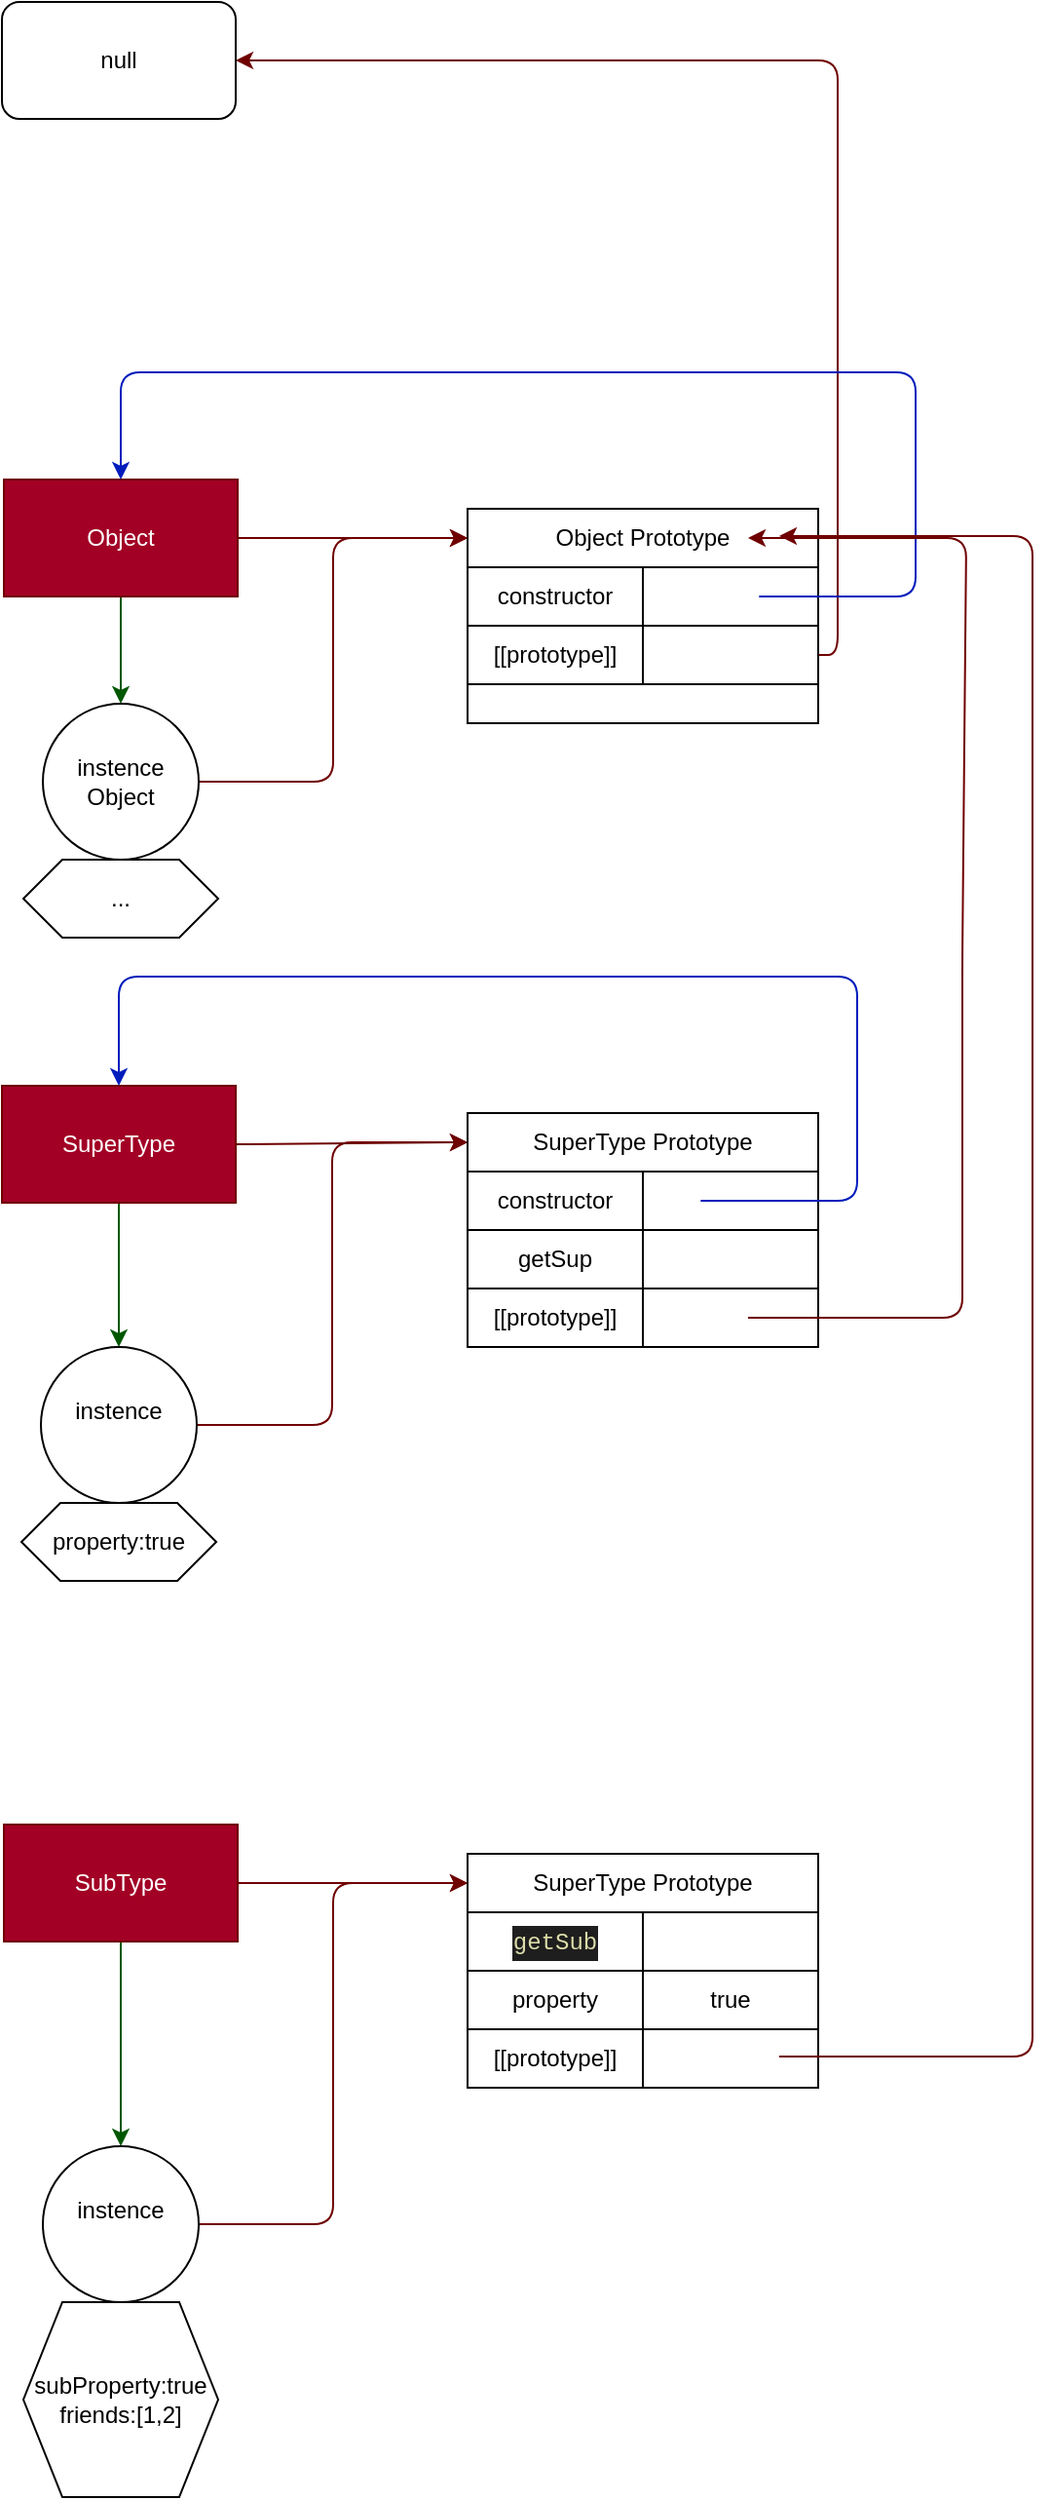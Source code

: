 <mxfile>
    <diagram id="FItG0Xs6NeKfR3I--TWj" name="第 1 页">
        <mxGraphModel dx="1131" dy="1754" grid="1" gridSize="10" guides="1" tooltips="1" connect="1" arrows="1" fold="1" page="1" pageScale="1" pageWidth="827" pageHeight="1169" math="0" shadow="0">
            <root>
                <mxCell id="0"/>
                <mxCell id="1" parent="0"/>
                <mxCell id="27" style="edgeStyle=none;html=1;exitX=1;exitY=0.5;exitDx=0;exitDy=0;entryX=0;entryY=0.5;entryDx=0;entryDy=0;fillColor=#a20025;strokeColor=#6F0000;" parent="1" source="2" target="5" edge="1">
                    <mxGeometry relative="1" as="geometry"/>
                </mxCell>
                <mxCell id="36" style="edgeStyle=orthogonalEdgeStyle;html=1;exitX=0.5;exitY=1;exitDx=0;exitDy=0;entryX=0.5;entryY=0;entryDx=0;entryDy=0;fillColor=#008a00;strokeColor=#005700;" parent="1" source="2" target="35" edge="1">
                    <mxGeometry relative="1" as="geometry"/>
                </mxCell>
                <mxCell id="2" value="SuperType" style="rounded=0;whiteSpace=wrap;html=1;fillColor=#a20025;fontColor=#ffffff;strokeColor=#6F0000;" parent="1" vertex="1">
                    <mxGeometry x="121" y="256" width="120" height="60" as="geometry"/>
                </mxCell>
                <mxCell id="4" value="" style="rounded=0;whiteSpace=wrap;html=1;" parent="1" vertex="1">
                    <mxGeometry x="360" y="270" width="180" height="120" as="geometry"/>
                </mxCell>
                <mxCell id="5" value="SuperType Prototype" style="rounded=0;whiteSpace=wrap;html=1;" parent="1" vertex="1">
                    <mxGeometry x="360" y="270" width="180" height="30" as="geometry"/>
                </mxCell>
                <mxCell id="6" value="" style="rounded=0;whiteSpace=wrap;html=1;" parent="1" vertex="1">
                    <mxGeometry x="360" y="300" width="180" height="30" as="geometry"/>
                </mxCell>
                <mxCell id="7" value="constructor" style="rounded=0;whiteSpace=wrap;html=1;" parent="1" vertex="1">
                    <mxGeometry x="360" y="300" width="90" height="30" as="geometry"/>
                </mxCell>
                <mxCell id="9" value="" style="endArrow=classic;html=1;entryX=0.5;entryY=0;entryDx=0;entryDy=0;fillColor=#0050ef;strokeColor=#001DBC;" parent="1" target="2" edge="1">
                    <mxGeometry width="50" height="50" relative="1" as="geometry">
                        <mxPoint x="479.667" y="315" as="sourcePoint"/>
                        <mxPoint x="513" y="285" as="targetPoint"/>
                        <Array as="points">
                            <mxPoint x="560" y="315"/>
                            <mxPoint x="560" y="250"/>
                            <mxPoint x="560" y="200"/>
                            <mxPoint x="181" y="200"/>
                        </Array>
                    </mxGeometry>
                </mxCell>
                <mxCell id="15" value="" style="rounded=0;whiteSpace=wrap;html=1;" parent="1" vertex="1">
                    <mxGeometry x="450" y="330" width="90" height="30" as="geometry"/>
                </mxCell>
                <mxCell id="16" value="getSup" style="rounded=0;whiteSpace=wrap;html=1;" parent="1" vertex="1">
                    <mxGeometry x="360" y="330" width="90" height="30" as="geometry"/>
                </mxCell>
                <mxCell id="28" style="edgeStyle=none;html=1;exitX=1;exitY=0.5;exitDx=0;exitDy=0;entryX=0;entryY=0.5;entryDx=0;entryDy=0;fillColor=#a20025;strokeColor=#6F0000;" parent="1" source="18" target="20" edge="1">
                    <mxGeometry relative="1" as="geometry"/>
                </mxCell>
                <mxCell id="34" style="edgeStyle=orthogonalEdgeStyle;html=1;exitX=0.5;exitY=1;exitDx=0;exitDy=0;entryX=0.5;entryY=0;entryDx=0;entryDy=0;fillColor=#008a00;strokeColor=#005700;" parent="1" source="18" target="32" edge="1">
                    <mxGeometry relative="1" as="geometry"/>
                </mxCell>
                <mxCell id="18" value="Object" style="rounded=0;whiteSpace=wrap;html=1;fillColor=#a20025;fontColor=#ffffff;strokeColor=#6F0000;" parent="1" vertex="1">
                    <mxGeometry x="122" y="-55" width="120" height="60" as="geometry"/>
                </mxCell>
                <mxCell id="19" value="" style="rounded=0;whiteSpace=wrap;html=1;" parent="1" vertex="1">
                    <mxGeometry x="360" y="-40" width="180" height="110" as="geometry"/>
                </mxCell>
                <mxCell id="20" value="Object Prototype" style="rounded=0;whiteSpace=wrap;html=1;" parent="1" vertex="1">
                    <mxGeometry x="360" y="-40" width="180" height="30" as="geometry"/>
                </mxCell>
                <mxCell id="21" value="" style="rounded=0;whiteSpace=wrap;html=1;" parent="1" vertex="1">
                    <mxGeometry x="360" y="-10" width="180" height="30" as="geometry"/>
                </mxCell>
                <mxCell id="22" value="constructor" style="rounded=0;whiteSpace=wrap;html=1;" parent="1" vertex="1">
                    <mxGeometry x="360" y="-10" width="90" height="30" as="geometry"/>
                </mxCell>
                <mxCell id="31" style="edgeStyle=orthogonalEdgeStyle;html=1;exitX=1;exitY=0.5;exitDx=0;exitDy=0;entryX=1;entryY=0.5;entryDx=0;entryDy=0;fillColor=#a20025;strokeColor=#6F0000;" parent="1" source="23" target="30" edge="1">
                    <mxGeometry relative="1" as="geometry">
                        <Array as="points">
                            <mxPoint x="550" y="35"/>
                            <mxPoint x="550" y="-270"/>
                        </Array>
                    </mxGeometry>
                </mxCell>
                <mxCell id="23" value="" style="rounded=0;whiteSpace=wrap;html=1;" parent="1" vertex="1">
                    <mxGeometry x="450" y="20" width="90" height="30" as="geometry"/>
                </mxCell>
                <mxCell id="24" value="[[prototype]]" style="rounded=0;whiteSpace=wrap;html=1;" parent="1" vertex="1">
                    <mxGeometry x="360" y="20" width="90" height="30" as="geometry"/>
                </mxCell>
                <mxCell id="26" value="" style="endArrow=classic;html=1;entryX=0.5;entryY=0;entryDx=0;entryDy=0;fillColor=#0050ef;strokeColor=#001DBC;" parent="1" target="18" edge="1">
                    <mxGeometry width="50" height="50" relative="1" as="geometry">
                        <mxPoint x="509.667" y="5" as="sourcePoint"/>
                        <mxPoint x="200" y="-40" as="targetPoint"/>
                        <Array as="points">
                            <mxPoint x="590" y="5"/>
                            <mxPoint x="590" y="-60"/>
                            <mxPoint x="590" y="-110"/>
                            <mxPoint x="182" y="-110"/>
                        </Array>
                    </mxGeometry>
                </mxCell>
                <mxCell id="30" value="null" style="rounded=1;whiteSpace=wrap;html=1;" parent="1" vertex="1">
                    <mxGeometry x="121" y="-300" width="120" height="60" as="geometry"/>
                </mxCell>
                <mxCell id="33" style="edgeStyle=orthogonalEdgeStyle;html=1;exitX=1;exitY=0.5;exitDx=0;exitDy=0;entryX=0;entryY=0.5;entryDx=0;entryDy=0;fillColor=#a20025;strokeColor=#6F0000;" parent="1" source="32" target="20" edge="1">
                    <mxGeometry relative="1" as="geometry"/>
                </mxCell>
                <mxCell id="32" value="instence&lt;br&gt;Object" style="ellipse;whiteSpace=wrap;html=1;aspect=fixed;" parent="1" vertex="1">
                    <mxGeometry x="142" y="60" width="80" height="80" as="geometry"/>
                </mxCell>
                <mxCell id="37" style="edgeStyle=orthogonalEdgeStyle;html=1;exitX=1;exitY=0.5;exitDx=0;exitDy=0;entryX=0;entryY=0.5;entryDx=0;entryDy=0;fillColor=#a20025;strokeColor=#6F0000;" parent="1" source="35" target="5" edge="1">
                    <mxGeometry relative="1" as="geometry"/>
                </mxCell>
                <mxCell id="35" value="instence&lt;br&gt;&lt;span style=&quot;color: rgba(0, 0, 0, 0); font-family: monospace; font-size: 0px; text-align: start;&quot;&gt;%3CmxGraphModel%3E%3Croot%3E%3CmxCell%20id%3D%220%22%2F%3E%3CmxCell%20id%3D%221%22%20parent%3D%220%22%2F%3E%3CmxCell%20id%3D%222%22%20value%3D%22instence%26lt%3Bbr%26gt%3BObject%22%20style%3D%22ellipse%3BwhiteSpace%3Dwrap%3Bhtml%3D1%3Baspect%3Dfixed%3B%22%20vertex%3D%221%22%20parent%3D%221%22%3E%3CmxGeometry%20x%3D%22142%22%20y%3D%2260%22%20width%3D%2280%22%20height%3D%2280%22%20as%3D%22geometry%22%2F%3E%3C%2FmxCell%3E%3C%2Froot%3E%3C%2FmxGraphModel%3E&lt;/span&gt;&lt;span style=&quot;color: rgb(255, 255, 255);&quot;&gt;SuperType&lt;/span&gt;" style="ellipse;whiteSpace=wrap;html=1;aspect=fixed;" parent="1" vertex="1">
                    <mxGeometry x="141" y="390" width="80" height="80" as="geometry"/>
                </mxCell>
                <mxCell id="38" value="..." style="shape=hexagon;perimeter=hexagonPerimeter2;whiteSpace=wrap;html=1;fixedSize=1;" parent="1" vertex="1">
                    <mxGeometry x="132" y="140" width="100" height="40" as="geometry"/>
                </mxCell>
                <mxCell id="39" value="property:true" style="shape=hexagon;perimeter=hexagonPerimeter2;whiteSpace=wrap;html=1;fixedSize=1;" parent="1" vertex="1">
                    <mxGeometry x="131" y="470" width="100" height="40" as="geometry"/>
                </mxCell>
                <mxCell id="48" style="edgeStyle=orthogonalEdgeStyle;html=1;entryX=0;entryY=0.5;entryDx=0;entryDy=0;fillColor=#a20025;strokeColor=#6F0000;" parent="1" source="40" target="42" edge="1">
                    <mxGeometry relative="1" as="geometry"/>
                </mxCell>
                <mxCell id="58" style="edgeStyle=orthogonalEdgeStyle;html=1;fillColor=#008a00;strokeColor=#005700;" parent="1" source="40" target="55" edge="1">
                    <mxGeometry relative="1" as="geometry"/>
                </mxCell>
                <mxCell id="40" value="SubType" style="rounded=0;whiteSpace=wrap;html=1;fillColor=#a20025;fontColor=#ffffff;strokeColor=#6F0000;" parent="1" vertex="1">
                    <mxGeometry x="122" y="635" width="120" height="60" as="geometry"/>
                </mxCell>
                <mxCell id="41" value="" style="rounded=0;whiteSpace=wrap;html=1;" parent="1" vertex="1">
                    <mxGeometry x="360" y="650" width="180" height="120" as="geometry"/>
                </mxCell>
                <mxCell id="42" value="SuperType Prototype" style="rounded=0;whiteSpace=wrap;html=1;" parent="1" vertex="1">
                    <mxGeometry x="360" y="650" width="180" height="30" as="geometry"/>
                </mxCell>
                <mxCell id="44" value="&lt;div style=&quot;background-color: rgb(30, 30, 30); font-family: Menlo, Monaco, &amp;quot;Courier New&amp;quot;, monospace; line-height: 18px;&quot;&gt;&lt;font color=&quot;#dcdcaa&quot;&gt;getSub&lt;/font&gt;&lt;/div&gt;" style="rounded=0;whiteSpace=wrap;html=1;" parent="1" vertex="1">
                    <mxGeometry x="360" y="680" width="90" height="30" as="geometry"/>
                </mxCell>
                <mxCell id="45" value="true" style="rounded=0;whiteSpace=wrap;html=1;" parent="1" vertex="1">
                    <mxGeometry x="450" y="710" width="90" height="30" as="geometry"/>
                </mxCell>
                <mxCell id="46" value="[[prototype]]" style="rounded=0;whiteSpace=wrap;html=1;" parent="1" vertex="1">
                    <mxGeometry x="360" y="740" width="90" height="30" as="geometry"/>
                </mxCell>
                <mxCell id="53" value="" style="rounded=0;whiteSpace=wrap;html=1;" parent="1" vertex="1">
                    <mxGeometry x="450" y="360" width="90" height="30" as="geometry"/>
                </mxCell>
                <mxCell id="54" value="[[prototype]]" style="rounded=0;whiteSpace=wrap;html=1;" parent="1" vertex="1">
                    <mxGeometry x="360" y="360" width="90" height="30" as="geometry"/>
                </mxCell>
                <mxCell id="25" style="edgeStyle=none;html=1;entryX=1;entryY=0.5;entryDx=0;entryDy=0;fillColor=#a20025;strokeColor=#6F0000;" parent="1" edge="1">
                    <mxGeometry relative="1" as="geometry">
                        <mxPoint x="504" y="375" as="sourcePoint"/>
                        <mxPoint x="504" y="-25" as="targetPoint"/>
                        <Array as="points">
                            <mxPoint x="614" y="375"/>
                            <mxPoint x="614" y="190"/>
                            <mxPoint x="616" y="-25"/>
                        </Array>
                    </mxGeometry>
                </mxCell>
                <mxCell id="59" style="edgeStyle=orthogonalEdgeStyle;html=1;entryX=0;entryY=0.5;entryDx=0;entryDy=0;fillColor=#a20025;strokeColor=#6F0000;" parent="1" source="55" target="42" edge="1">
                    <mxGeometry relative="1" as="geometry"/>
                </mxCell>
                <mxCell id="55" value="instence&lt;br&gt;&lt;span style=&quot;color: rgba(0, 0, 0, 0); font-family: monospace; font-size: 0px; text-align: start;&quot;&gt;%3CmxGraphModel%3E%3Croot%3E%3CmxCell%20id%3D%220%22%2F%3E%3CmxCell%20id%3D%221%22%20parent%3D%220%22%2F%3E%3CmxCell%20id%3D%222%22%20value%3D%22instence%26lt%3Bbr%26gt%3BObject%22%20style%3D%22ellipse%3BwhiteSpace%3Dwrap%3Bhtml%3D1%3Baspect%3Dfixed%3B%22%20vertex%3D%221%22%20parent%3D%221%22%3E%3CmxGeometry%20x%3D%22142%22%20y%3D%2260%22%20width%3D%2280%22%20height%3D%2280%22%20as%3D%22geometry%22%2F%3E%3C%2FmxCell%3E%3C%2Froot%3E%3C%2FmxGraphModel%3E&lt;/span&gt;&lt;span style=&quot;color: rgb(255, 255, 255);&quot;&gt;SuperType&lt;/span&gt;" style="ellipse;whiteSpace=wrap;html=1;aspect=fixed;" parent="1" vertex="1">
                    <mxGeometry x="142" y="800" width="80" height="80" as="geometry"/>
                </mxCell>
                <mxCell id="56" value="subProperty:true&lt;br&gt;friends:[1,2]" style="shape=hexagon;perimeter=hexagonPerimeter2;whiteSpace=wrap;html=1;fixedSize=1;" parent="1" vertex="1">
                    <mxGeometry x="132" y="880" width="100" height="100" as="geometry"/>
                </mxCell>
                <mxCell id="57" value="property" style="rounded=0;whiteSpace=wrap;html=1;" parent="1" vertex="1">
                    <mxGeometry x="360" y="710" width="90" height="30" as="geometry"/>
                </mxCell>
                <mxCell id="60" style="edgeStyle=orthogonalEdgeStyle;html=1;exitX=1;exitY=1;exitDx=0;exitDy=0;entryX=1;entryY=0;entryDx=0;entryDy=0;fillColor=#a20025;strokeColor=#6F0000;" parent="1" edge="1">
                    <mxGeometry relative="1" as="geometry">
                        <mxPoint x="520" y="754" as="sourcePoint"/>
                        <mxPoint x="520" y="-26" as="targetPoint"/>
                        <Array as="points">
                            <mxPoint x="650" y="754"/>
                            <mxPoint x="650" y="-26"/>
                        </Array>
                    </mxGeometry>
                </mxCell>
            </root>
        </mxGraphModel>
    </diagram>
</mxfile>